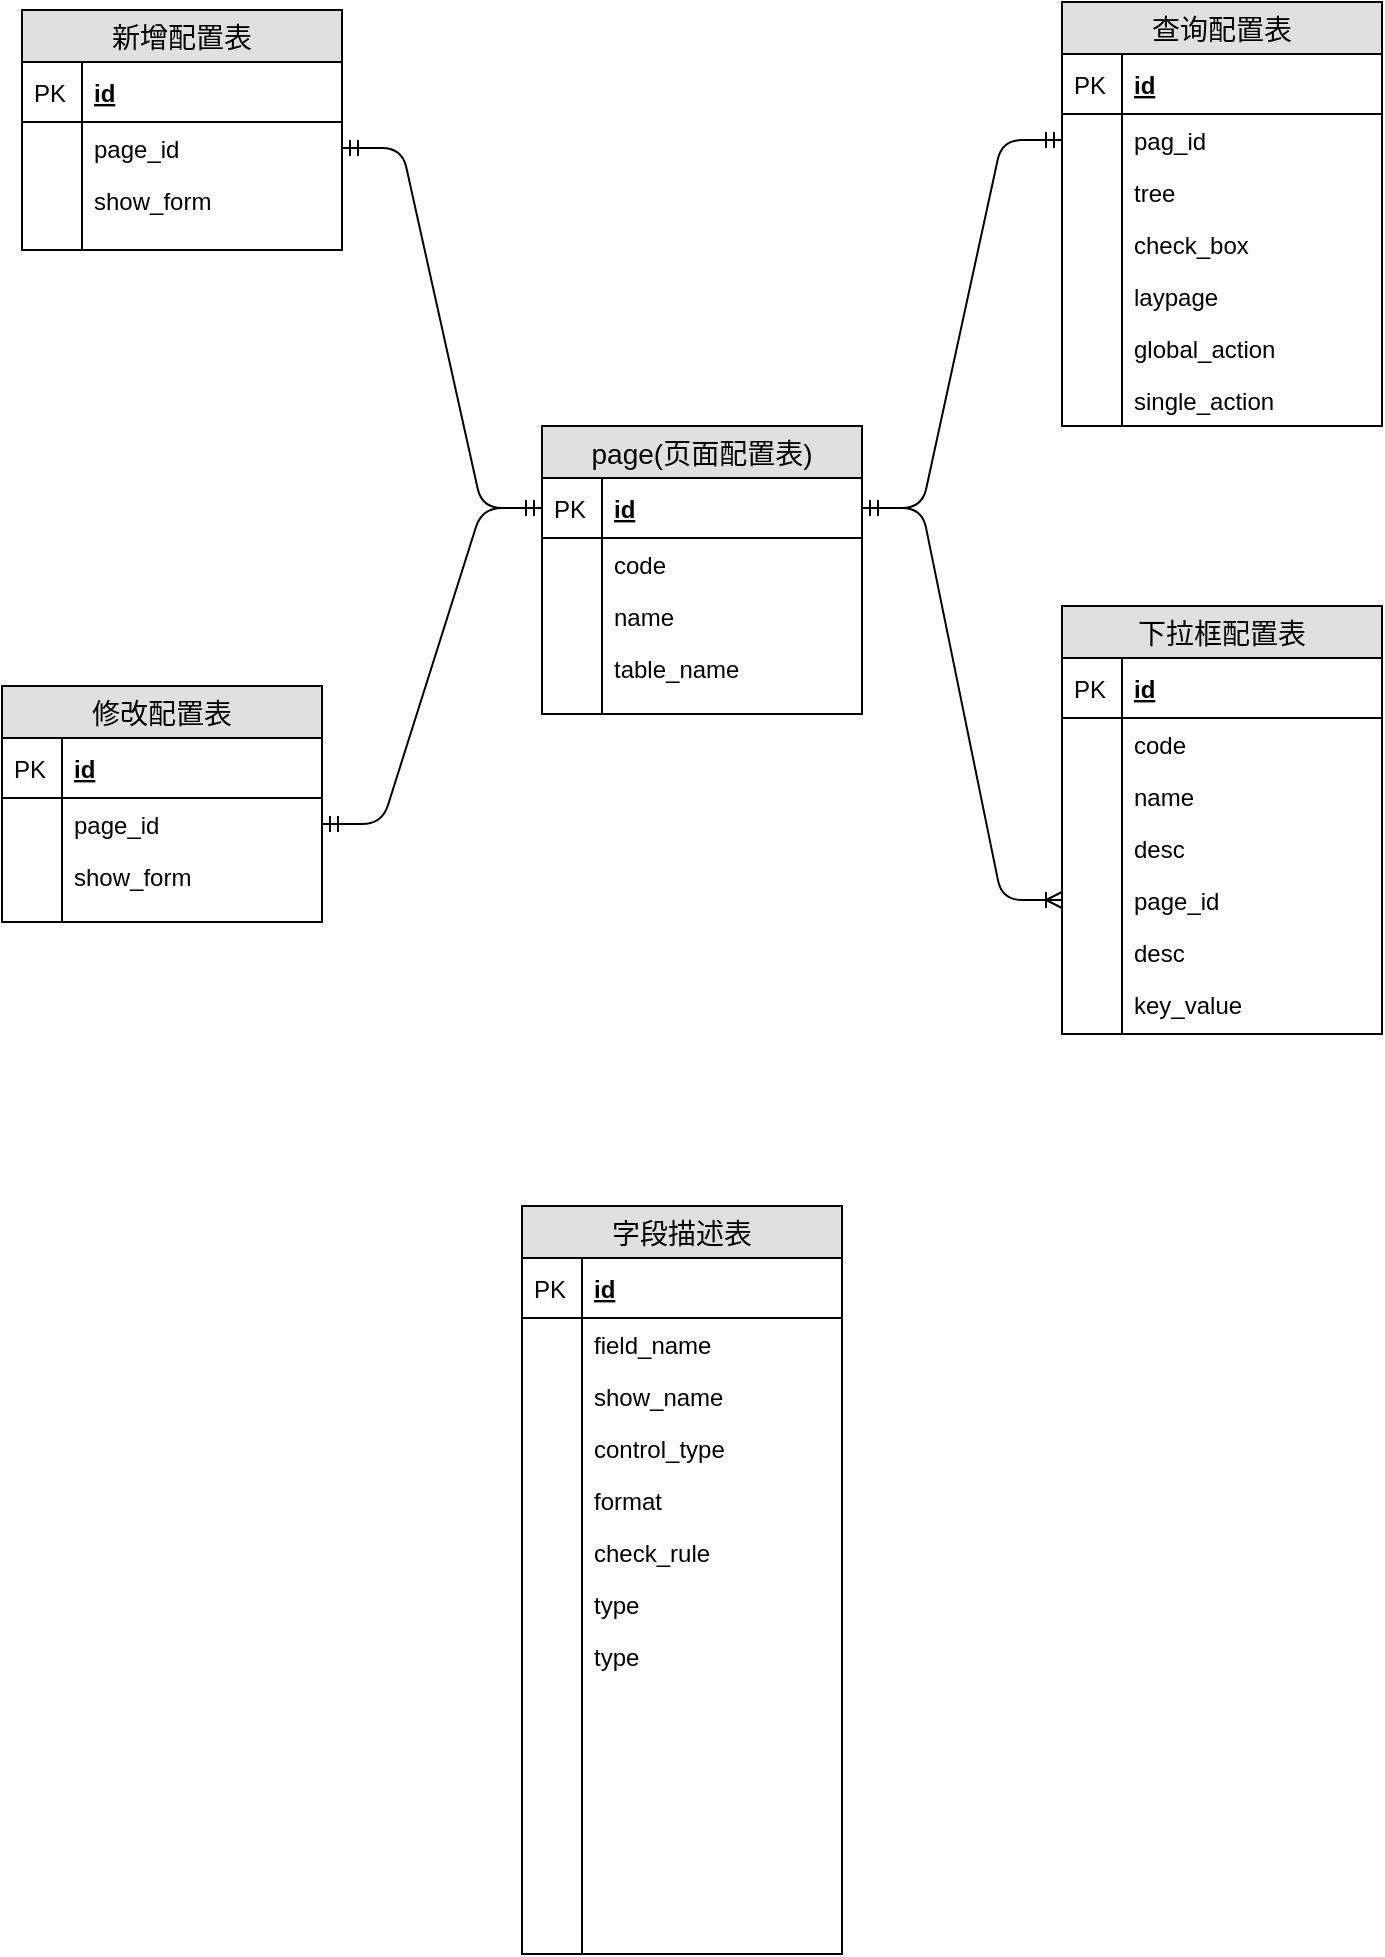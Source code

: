 <mxfile version="12.6.5" type="github"><diagram id="ws6lZEbR3iSWEsv3Xen0" name="第 1 页"><mxGraphModel dx="1848" dy="1641" grid="1" gridSize="10" guides="1" tooltips="1" connect="1" arrows="1" fold="1" page="1" pageScale="1" pageWidth="827" pageHeight="1169" math="0" shadow="0"><root><mxCell id="0"/><mxCell id="1" parent="0"/><mxCell id="O1Zh5Ntyxq8UXQbU3Ag8-3" value="page(页面配置表)" style="swimlane;fontStyle=0;childLayout=stackLayout;horizontal=1;startSize=26;fillColor=#e0e0e0;horizontalStack=0;resizeParent=1;resizeParentMax=0;resizeLast=0;collapsible=1;marginBottom=0;swimlaneFillColor=#ffffff;align=center;fontSize=14;" vertex="1" parent="1"><mxGeometry x="120" y="170" width="160" height="144" as="geometry"/></mxCell><mxCell id="O1Zh5Ntyxq8UXQbU3Ag8-4" value="id" style="shape=partialRectangle;top=0;left=0;right=0;bottom=1;align=left;verticalAlign=middle;fillColor=none;spacingLeft=34;spacingRight=4;overflow=hidden;rotatable=0;points=[[0,0.5],[1,0.5]];portConstraint=eastwest;dropTarget=0;fontStyle=5;fontSize=12;" vertex="1" parent="O1Zh5Ntyxq8UXQbU3Ag8-3"><mxGeometry y="26" width="160" height="30" as="geometry"/></mxCell><mxCell id="O1Zh5Ntyxq8UXQbU3Ag8-5" value="PK" style="shape=partialRectangle;top=0;left=0;bottom=0;fillColor=none;align=left;verticalAlign=middle;spacingLeft=4;spacingRight=4;overflow=hidden;rotatable=0;points=[];portConstraint=eastwest;part=1;fontSize=12;" vertex="1" connectable="0" parent="O1Zh5Ntyxq8UXQbU3Ag8-4"><mxGeometry width="30" height="30" as="geometry"/></mxCell><mxCell id="O1Zh5Ntyxq8UXQbU3Ag8-6" value="code" style="shape=partialRectangle;top=0;left=0;right=0;bottom=0;align=left;verticalAlign=top;fillColor=none;spacingLeft=34;spacingRight=4;overflow=hidden;rotatable=0;points=[[0,0.5],[1,0.5]];portConstraint=eastwest;dropTarget=0;fontSize=12;" vertex="1" parent="O1Zh5Ntyxq8UXQbU3Ag8-3"><mxGeometry y="56" width="160" height="26" as="geometry"/></mxCell><mxCell id="O1Zh5Ntyxq8UXQbU3Ag8-7" value="" style="shape=partialRectangle;top=0;left=0;bottom=0;fillColor=none;align=left;verticalAlign=top;spacingLeft=4;spacingRight=4;overflow=hidden;rotatable=0;points=[];portConstraint=eastwest;part=1;fontSize=12;" vertex="1" connectable="0" parent="O1Zh5Ntyxq8UXQbU3Ag8-6"><mxGeometry width="30" height="26" as="geometry"/></mxCell><mxCell id="O1Zh5Ntyxq8UXQbU3Ag8-8" value="name" style="shape=partialRectangle;top=0;left=0;right=0;bottom=0;align=left;verticalAlign=top;fillColor=none;spacingLeft=34;spacingRight=4;overflow=hidden;rotatable=0;points=[[0,0.5],[1,0.5]];portConstraint=eastwest;dropTarget=0;fontSize=12;" vertex="1" parent="O1Zh5Ntyxq8UXQbU3Ag8-3"><mxGeometry y="82" width="160" height="26" as="geometry"/></mxCell><mxCell id="O1Zh5Ntyxq8UXQbU3Ag8-9" value="" style="shape=partialRectangle;top=0;left=0;bottom=0;fillColor=none;align=left;verticalAlign=top;spacingLeft=4;spacingRight=4;overflow=hidden;rotatable=0;points=[];portConstraint=eastwest;part=1;fontSize=12;" vertex="1" connectable="0" parent="O1Zh5Ntyxq8UXQbU3Ag8-8"><mxGeometry width="30" height="26" as="geometry"/></mxCell><mxCell id="O1Zh5Ntyxq8UXQbU3Ag8-10" value="table_name" style="shape=partialRectangle;top=0;left=0;right=0;bottom=0;align=left;verticalAlign=top;fillColor=none;spacingLeft=34;spacingRight=4;overflow=hidden;rotatable=0;points=[[0,0.5],[1,0.5]];portConstraint=eastwest;dropTarget=0;fontSize=12;" vertex="1" parent="O1Zh5Ntyxq8UXQbU3Ag8-3"><mxGeometry y="108" width="160" height="26" as="geometry"/></mxCell><mxCell id="O1Zh5Ntyxq8UXQbU3Ag8-11" value="" style="shape=partialRectangle;top=0;left=0;bottom=0;fillColor=none;align=left;verticalAlign=top;spacingLeft=4;spacingRight=4;overflow=hidden;rotatable=0;points=[];portConstraint=eastwest;part=1;fontSize=12;" vertex="1" connectable="0" parent="O1Zh5Ntyxq8UXQbU3Ag8-10"><mxGeometry width="30" height="26" as="geometry"/></mxCell><mxCell id="O1Zh5Ntyxq8UXQbU3Ag8-12" value="" style="shape=partialRectangle;top=0;left=0;right=0;bottom=0;align=left;verticalAlign=top;fillColor=none;spacingLeft=34;spacingRight=4;overflow=hidden;rotatable=0;points=[[0,0.5],[1,0.5]];portConstraint=eastwest;dropTarget=0;fontSize=12;" vertex="1" parent="O1Zh5Ntyxq8UXQbU3Ag8-3"><mxGeometry y="134" width="160" height="10" as="geometry"/></mxCell><mxCell id="O1Zh5Ntyxq8UXQbU3Ag8-13" value="" style="shape=partialRectangle;top=0;left=0;bottom=0;fillColor=none;align=left;verticalAlign=top;spacingLeft=4;spacingRight=4;overflow=hidden;rotatable=0;points=[];portConstraint=eastwest;part=1;fontSize=12;" vertex="1" connectable="0" parent="O1Zh5Ntyxq8UXQbU3Ag8-12"><mxGeometry width="30" height="10" as="geometry"/></mxCell><mxCell id="O1Zh5Ntyxq8UXQbU3Ag8-14" value="下拉框配置表" style="swimlane;fontStyle=0;childLayout=stackLayout;horizontal=1;startSize=26;fillColor=#e0e0e0;horizontalStack=0;resizeParent=1;resizeParentMax=0;resizeLast=0;collapsible=1;marginBottom=0;swimlaneFillColor=#ffffff;align=center;fontSize=14;" vertex="1" parent="1"><mxGeometry x="380" y="260" width="160" height="214" as="geometry"/></mxCell><mxCell id="O1Zh5Ntyxq8UXQbU3Ag8-15" value="id" style="shape=partialRectangle;top=0;left=0;right=0;bottom=1;align=left;verticalAlign=middle;fillColor=none;spacingLeft=34;spacingRight=4;overflow=hidden;rotatable=0;points=[[0,0.5],[1,0.5]];portConstraint=eastwest;dropTarget=0;fontStyle=5;fontSize=12;" vertex="1" parent="O1Zh5Ntyxq8UXQbU3Ag8-14"><mxGeometry y="26" width="160" height="30" as="geometry"/></mxCell><mxCell id="O1Zh5Ntyxq8UXQbU3Ag8-16" value="PK" style="shape=partialRectangle;top=0;left=0;bottom=0;fillColor=none;align=left;verticalAlign=middle;spacingLeft=4;spacingRight=4;overflow=hidden;rotatable=0;points=[];portConstraint=eastwest;part=1;fontSize=12;" vertex="1" connectable="0" parent="O1Zh5Ntyxq8UXQbU3Ag8-15"><mxGeometry width="30" height="30" as="geometry"/></mxCell><mxCell id="O1Zh5Ntyxq8UXQbU3Ag8-17" value="code" style="shape=partialRectangle;top=0;left=0;right=0;bottom=0;align=left;verticalAlign=top;fillColor=none;spacingLeft=34;spacingRight=4;overflow=hidden;rotatable=0;points=[[0,0.5],[1,0.5]];portConstraint=eastwest;dropTarget=0;fontSize=12;" vertex="1" parent="O1Zh5Ntyxq8UXQbU3Ag8-14"><mxGeometry y="56" width="160" height="26" as="geometry"/></mxCell><mxCell id="O1Zh5Ntyxq8UXQbU3Ag8-18" value="" style="shape=partialRectangle;top=0;left=0;bottom=0;fillColor=none;align=left;verticalAlign=top;spacingLeft=4;spacingRight=4;overflow=hidden;rotatable=0;points=[];portConstraint=eastwest;part=1;fontSize=12;" vertex="1" connectable="0" parent="O1Zh5Ntyxq8UXQbU3Ag8-17"><mxGeometry width="30" height="26" as="geometry"/></mxCell><mxCell id="O1Zh5Ntyxq8UXQbU3Ag8-19" value="name&#10;" style="shape=partialRectangle;top=0;left=0;right=0;bottom=0;align=left;verticalAlign=top;fillColor=none;spacingLeft=34;spacingRight=4;overflow=hidden;rotatable=0;points=[[0,0.5],[1,0.5]];portConstraint=eastwest;dropTarget=0;fontSize=12;" vertex="1" parent="O1Zh5Ntyxq8UXQbU3Ag8-14"><mxGeometry y="82" width="160" height="26" as="geometry"/></mxCell><mxCell id="O1Zh5Ntyxq8UXQbU3Ag8-20" value="" style="shape=partialRectangle;top=0;left=0;bottom=0;fillColor=none;align=left;verticalAlign=top;spacingLeft=4;spacingRight=4;overflow=hidden;rotatable=0;points=[];portConstraint=eastwest;part=1;fontSize=12;" vertex="1" connectable="0" parent="O1Zh5Ntyxq8UXQbU3Ag8-19"><mxGeometry width="30" height="26" as="geometry"/></mxCell><mxCell id="O1Zh5Ntyxq8UXQbU3Ag8-21" value="desc" style="shape=partialRectangle;top=0;left=0;right=0;bottom=0;align=left;verticalAlign=top;fillColor=none;spacingLeft=34;spacingRight=4;overflow=hidden;rotatable=0;points=[[0,0.5],[1,0.5]];portConstraint=eastwest;dropTarget=0;fontSize=12;" vertex="1" parent="O1Zh5Ntyxq8UXQbU3Ag8-14"><mxGeometry y="108" width="160" height="26" as="geometry"/></mxCell><mxCell id="O1Zh5Ntyxq8UXQbU3Ag8-22" value="" style="shape=partialRectangle;top=0;left=0;bottom=0;fillColor=none;align=left;verticalAlign=top;spacingLeft=4;spacingRight=4;overflow=hidden;rotatable=0;points=[];portConstraint=eastwest;part=1;fontSize=12;" vertex="1" connectable="0" parent="O1Zh5Ntyxq8UXQbU3Ag8-21"><mxGeometry width="30" height="26" as="geometry"/></mxCell><mxCell id="O1Zh5Ntyxq8UXQbU3Ag8-64" value="page_id" style="shape=partialRectangle;top=0;left=0;right=0;bottom=0;align=left;verticalAlign=top;fillColor=none;spacingLeft=34;spacingRight=4;overflow=hidden;rotatable=0;points=[[0,0.5],[1,0.5]];portConstraint=eastwest;dropTarget=0;fontSize=12;" vertex="1" parent="O1Zh5Ntyxq8UXQbU3Ag8-14"><mxGeometry y="134" width="160" height="26" as="geometry"/></mxCell><mxCell id="O1Zh5Ntyxq8UXQbU3Ag8-65" value="" style="shape=partialRectangle;top=0;left=0;bottom=0;fillColor=none;align=left;verticalAlign=top;spacingLeft=4;spacingRight=4;overflow=hidden;rotatable=0;points=[];portConstraint=eastwest;part=1;fontSize=12;" vertex="1" connectable="0" parent="O1Zh5Ntyxq8UXQbU3Ag8-64"><mxGeometry width="30" height="26" as="geometry"/></mxCell><mxCell id="O1Zh5Ntyxq8UXQbU3Ag8-66" value="desc" style="shape=partialRectangle;top=0;left=0;right=0;bottom=0;align=left;verticalAlign=top;fillColor=none;spacingLeft=34;spacingRight=4;overflow=hidden;rotatable=0;points=[[0,0.5],[1,0.5]];portConstraint=eastwest;dropTarget=0;fontSize=12;" vertex="1" parent="O1Zh5Ntyxq8UXQbU3Ag8-14"><mxGeometry y="160" width="160" height="26" as="geometry"/></mxCell><mxCell id="O1Zh5Ntyxq8UXQbU3Ag8-67" value="" style="shape=partialRectangle;top=0;left=0;bottom=0;fillColor=none;align=left;verticalAlign=top;spacingLeft=4;spacingRight=4;overflow=hidden;rotatable=0;points=[];portConstraint=eastwest;part=1;fontSize=12;" vertex="1" connectable="0" parent="O1Zh5Ntyxq8UXQbU3Ag8-66"><mxGeometry width="30" height="26" as="geometry"/></mxCell><mxCell id="O1Zh5Ntyxq8UXQbU3Ag8-69" value="key_value" style="shape=partialRectangle;top=0;left=0;right=0;bottom=0;align=left;verticalAlign=top;fillColor=none;spacingLeft=34;spacingRight=4;overflow=hidden;rotatable=0;points=[[0,0.5],[1,0.5]];portConstraint=eastwest;dropTarget=0;fontSize=12;" vertex="1" parent="O1Zh5Ntyxq8UXQbU3Ag8-14"><mxGeometry y="186" width="160" height="26" as="geometry"/></mxCell><mxCell id="O1Zh5Ntyxq8UXQbU3Ag8-70" value="" style="shape=partialRectangle;top=0;left=0;bottom=0;fillColor=none;align=left;verticalAlign=top;spacingLeft=4;spacingRight=4;overflow=hidden;rotatable=0;points=[];portConstraint=eastwest;part=1;fontSize=12;" vertex="1" connectable="0" parent="O1Zh5Ntyxq8UXQbU3Ag8-69"><mxGeometry width="30" height="26" as="geometry"/></mxCell><mxCell id="O1Zh5Ntyxq8UXQbU3Ag8-23" value="" style="shape=partialRectangle;top=0;left=0;right=0;bottom=0;align=left;verticalAlign=top;fillColor=none;spacingLeft=34;spacingRight=4;overflow=hidden;rotatable=0;points=[[0,0.5],[1,0.5]];portConstraint=eastwest;dropTarget=0;fontSize=12;" vertex="1" parent="O1Zh5Ntyxq8UXQbU3Ag8-14"><mxGeometry y="212" width="160" height="2" as="geometry"/></mxCell><mxCell id="O1Zh5Ntyxq8UXQbU3Ag8-24" value="" style="shape=partialRectangle;top=0;left=0;bottom=0;fillColor=none;align=left;verticalAlign=top;spacingLeft=4;spacingRight=4;overflow=hidden;rotatable=0;points=[];portConstraint=eastwest;part=1;fontSize=12;" vertex="1" connectable="0" parent="O1Zh5Ntyxq8UXQbU3Ag8-23"><mxGeometry width="30" height="2" as="geometry"/></mxCell><mxCell id="O1Zh5Ntyxq8UXQbU3Ag8-25" value="查询配置表" style="swimlane;fontStyle=0;childLayout=stackLayout;horizontal=1;startSize=26;fillColor=#e0e0e0;horizontalStack=0;resizeParent=1;resizeParentMax=0;resizeLast=0;collapsible=1;marginBottom=0;swimlaneFillColor=#ffffff;align=center;fontSize=14;" vertex="1" parent="1"><mxGeometry x="380" y="-42" width="160" height="212" as="geometry"/></mxCell><mxCell id="O1Zh5Ntyxq8UXQbU3Ag8-26" value="id" style="shape=partialRectangle;top=0;left=0;right=0;bottom=1;align=left;verticalAlign=middle;fillColor=none;spacingLeft=34;spacingRight=4;overflow=hidden;rotatable=0;points=[[0,0.5],[1,0.5]];portConstraint=eastwest;dropTarget=0;fontStyle=5;fontSize=12;" vertex="1" parent="O1Zh5Ntyxq8UXQbU3Ag8-25"><mxGeometry y="26" width="160" height="30" as="geometry"/></mxCell><mxCell id="O1Zh5Ntyxq8UXQbU3Ag8-27" value="PK" style="shape=partialRectangle;top=0;left=0;bottom=0;fillColor=none;align=left;verticalAlign=middle;spacingLeft=4;spacingRight=4;overflow=hidden;rotatable=0;points=[];portConstraint=eastwest;part=1;fontSize=12;" vertex="1" connectable="0" parent="O1Zh5Ntyxq8UXQbU3Ag8-26"><mxGeometry width="30" height="30" as="geometry"/></mxCell><mxCell id="O1Zh5Ntyxq8UXQbU3Ag8-28" value="pag_id" style="shape=partialRectangle;top=0;left=0;right=0;bottom=0;align=left;verticalAlign=top;fillColor=none;spacingLeft=34;spacingRight=4;overflow=hidden;rotatable=0;points=[[0,0.5],[1,0.5]];portConstraint=eastwest;dropTarget=0;fontSize=12;" vertex="1" parent="O1Zh5Ntyxq8UXQbU3Ag8-25"><mxGeometry y="56" width="160" height="26" as="geometry"/></mxCell><mxCell id="O1Zh5Ntyxq8UXQbU3Ag8-29" value="" style="shape=partialRectangle;top=0;left=0;bottom=0;fillColor=none;align=left;verticalAlign=top;spacingLeft=4;spacingRight=4;overflow=hidden;rotatable=0;points=[];portConstraint=eastwest;part=1;fontSize=12;" vertex="1" connectable="0" parent="O1Zh5Ntyxq8UXQbU3Ag8-28"><mxGeometry width="30" height="26" as="geometry"/></mxCell><mxCell id="O1Zh5Ntyxq8UXQbU3Ag8-72" value="tree" style="shape=partialRectangle;top=0;left=0;right=0;bottom=0;align=left;verticalAlign=top;fillColor=none;spacingLeft=34;spacingRight=4;overflow=hidden;rotatable=0;points=[[0,0.5],[1,0.5]];portConstraint=eastwest;dropTarget=0;fontSize=12;" vertex="1" parent="O1Zh5Ntyxq8UXQbU3Ag8-25"><mxGeometry y="82" width="160" height="26" as="geometry"/></mxCell><mxCell id="O1Zh5Ntyxq8UXQbU3Ag8-73" value="" style="shape=partialRectangle;top=0;left=0;bottom=0;fillColor=none;align=left;verticalAlign=top;spacingLeft=4;spacingRight=4;overflow=hidden;rotatable=0;points=[];portConstraint=eastwest;part=1;fontSize=12;" vertex="1" connectable="0" parent="O1Zh5Ntyxq8UXQbU3Ag8-72"><mxGeometry width="30" height="26" as="geometry"/></mxCell><mxCell id="O1Zh5Ntyxq8UXQbU3Ag8-74" value="check_box" style="shape=partialRectangle;top=0;left=0;right=0;bottom=0;align=left;verticalAlign=top;fillColor=none;spacingLeft=34;spacingRight=4;overflow=hidden;rotatable=0;points=[[0,0.5],[1,0.5]];portConstraint=eastwest;dropTarget=0;fontSize=12;" vertex="1" parent="O1Zh5Ntyxq8UXQbU3Ag8-25"><mxGeometry y="108" width="160" height="26" as="geometry"/></mxCell><mxCell id="O1Zh5Ntyxq8UXQbU3Ag8-75" value="" style="shape=partialRectangle;top=0;left=0;bottom=0;fillColor=none;align=left;verticalAlign=top;spacingLeft=4;spacingRight=4;overflow=hidden;rotatable=0;points=[];portConstraint=eastwest;part=1;fontSize=12;" vertex="1" connectable="0" parent="O1Zh5Ntyxq8UXQbU3Ag8-74"><mxGeometry width="30" height="26" as="geometry"/></mxCell><mxCell id="O1Zh5Ntyxq8UXQbU3Ag8-76" value="laypage" style="shape=partialRectangle;top=0;left=0;right=0;bottom=0;align=left;verticalAlign=top;fillColor=none;spacingLeft=34;spacingRight=4;overflow=hidden;rotatable=0;points=[[0,0.5],[1,0.5]];portConstraint=eastwest;dropTarget=0;fontSize=12;" vertex="1" parent="O1Zh5Ntyxq8UXQbU3Ag8-25"><mxGeometry y="134" width="160" height="26" as="geometry"/></mxCell><mxCell id="O1Zh5Ntyxq8UXQbU3Ag8-77" value="" style="shape=partialRectangle;top=0;left=0;bottom=0;fillColor=none;align=left;verticalAlign=top;spacingLeft=4;spacingRight=4;overflow=hidden;rotatable=0;points=[];portConstraint=eastwest;part=1;fontSize=12;" vertex="1" connectable="0" parent="O1Zh5Ntyxq8UXQbU3Ag8-76"><mxGeometry width="30" height="26" as="geometry"/></mxCell><mxCell id="O1Zh5Ntyxq8UXQbU3Ag8-78" value="global_action" style="shape=partialRectangle;top=0;left=0;right=0;bottom=0;align=left;verticalAlign=top;fillColor=none;spacingLeft=34;spacingRight=4;overflow=hidden;rotatable=0;points=[[0,0.5],[1,0.5]];portConstraint=eastwest;dropTarget=0;fontSize=12;" vertex="1" parent="O1Zh5Ntyxq8UXQbU3Ag8-25"><mxGeometry y="160" width="160" height="26" as="geometry"/></mxCell><mxCell id="O1Zh5Ntyxq8UXQbU3Ag8-79" value="" style="shape=partialRectangle;top=0;left=0;bottom=0;fillColor=none;align=left;verticalAlign=top;spacingLeft=4;spacingRight=4;overflow=hidden;rotatable=0;points=[];portConstraint=eastwest;part=1;fontSize=12;" vertex="1" connectable="0" parent="O1Zh5Ntyxq8UXQbU3Ag8-78"><mxGeometry width="30" height="26" as="geometry"/></mxCell><mxCell id="O1Zh5Ntyxq8UXQbU3Ag8-80" value="single_action" style="shape=partialRectangle;top=0;left=0;right=0;bottom=0;align=left;verticalAlign=top;fillColor=none;spacingLeft=34;spacingRight=4;overflow=hidden;rotatable=0;points=[[0,0.5],[1,0.5]];portConstraint=eastwest;dropTarget=0;fontSize=12;" vertex="1" parent="O1Zh5Ntyxq8UXQbU3Ag8-25"><mxGeometry y="186" width="160" height="26" as="geometry"/></mxCell><mxCell id="O1Zh5Ntyxq8UXQbU3Ag8-81" value="" style="shape=partialRectangle;top=0;left=0;bottom=0;fillColor=none;align=left;verticalAlign=top;spacingLeft=4;spacingRight=4;overflow=hidden;rotatable=0;points=[];portConstraint=eastwest;part=1;fontSize=12;" vertex="1" connectable="0" parent="O1Zh5Ntyxq8UXQbU3Ag8-80"><mxGeometry width="30" height="26" as="geometry"/></mxCell><mxCell id="O1Zh5Ntyxq8UXQbU3Ag8-36" value="新增配置表" style="swimlane;fontStyle=0;childLayout=stackLayout;horizontal=1;startSize=26;fillColor=#e0e0e0;horizontalStack=0;resizeParent=1;resizeParentMax=0;resizeLast=0;collapsible=1;marginBottom=0;swimlaneFillColor=#ffffff;align=center;fontSize=14;" vertex="1" parent="1"><mxGeometry x="-140" y="-38" width="160" height="120" as="geometry"/></mxCell><mxCell id="O1Zh5Ntyxq8UXQbU3Ag8-37" value="id" style="shape=partialRectangle;top=0;left=0;right=0;bottom=1;align=left;verticalAlign=middle;fillColor=none;spacingLeft=34;spacingRight=4;overflow=hidden;rotatable=0;points=[[0,0.5],[1,0.5]];portConstraint=eastwest;dropTarget=0;fontStyle=5;fontSize=12;" vertex="1" parent="O1Zh5Ntyxq8UXQbU3Ag8-36"><mxGeometry y="26" width="160" height="30" as="geometry"/></mxCell><mxCell id="O1Zh5Ntyxq8UXQbU3Ag8-38" value="PK" style="shape=partialRectangle;top=0;left=0;bottom=0;fillColor=none;align=left;verticalAlign=middle;spacingLeft=4;spacingRight=4;overflow=hidden;rotatable=0;points=[];portConstraint=eastwest;part=1;fontSize=12;" vertex="1" connectable="0" parent="O1Zh5Ntyxq8UXQbU3Ag8-37"><mxGeometry width="30" height="30" as="geometry"/></mxCell><mxCell id="O1Zh5Ntyxq8UXQbU3Ag8-39" value="page_id" style="shape=partialRectangle;top=0;left=0;right=0;bottom=0;align=left;verticalAlign=top;fillColor=none;spacingLeft=34;spacingRight=4;overflow=hidden;rotatable=0;points=[[0,0.5],[1,0.5]];portConstraint=eastwest;dropTarget=0;fontSize=12;" vertex="1" parent="O1Zh5Ntyxq8UXQbU3Ag8-36"><mxGeometry y="56" width="160" height="26" as="geometry"/></mxCell><mxCell id="O1Zh5Ntyxq8UXQbU3Ag8-40" value="" style="shape=partialRectangle;top=0;left=0;bottom=0;fillColor=none;align=left;verticalAlign=top;spacingLeft=4;spacingRight=4;overflow=hidden;rotatable=0;points=[];portConstraint=eastwest;part=1;fontSize=12;" vertex="1" connectable="0" parent="O1Zh5Ntyxq8UXQbU3Ag8-39"><mxGeometry width="30" height="26" as="geometry"/></mxCell><mxCell id="O1Zh5Ntyxq8UXQbU3Ag8-41" value="show_form" style="shape=partialRectangle;top=0;left=0;right=0;bottom=0;align=left;verticalAlign=top;fillColor=none;spacingLeft=34;spacingRight=4;overflow=hidden;rotatable=0;points=[[0,0.5],[1,0.5]];portConstraint=eastwest;dropTarget=0;fontSize=12;" vertex="1" parent="O1Zh5Ntyxq8UXQbU3Ag8-36"><mxGeometry y="82" width="160" height="28" as="geometry"/></mxCell><mxCell id="O1Zh5Ntyxq8UXQbU3Ag8-42" value="" style="shape=partialRectangle;top=0;left=0;bottom=0;fillColor=none;align=left;verticalAlign=top;spacingLeft=4;spacingRight=4;overflow=hidden;rotatable=0;points=[];portConstraint=eastwest;part=1;fontSize=12;" vertex="1" connectable="0" parent="O1Zh5Ntyxq8UXQbU3Ag8-41"><mxGeometry width="30" height="28" as="geometry"/></mxCell><mxCell id="O1Zh5Ntyxq8UXQbU3Ag8-45" value="" style="shape=partialRectangle;top=0;left=0;right=0;bottom=0;align=left;verticalAlign=top;fillColor=none;spacingLeft=34;spacingRight=4;overflow=hidden;rotatable=0;points=[[0,0.5],[1,0.5]];portConstraint=eastwest;dropTarget=0;fontSize=12;" vertex="1" parent="O1Zh5Ntyxq8UXQbU3Ag8-36"><mxGeometry y="110" width="160" height="10" as="geometry"/></mxCell><mxCell id="O1Zh5Ntyxq8UXQbU3Ag8-46" value="" style="shape=partialRectangle;top=0;left=0;bottom=0;fillColor=none;align=left;verticalAlign=top;spacingLeft=4;spacingRight=4;overflow=hidden;rotatable=0;points=[];portConstraint=eastwest;part=1;fontSize=12;" vertex="1" connectable="0" parent="O1Zh5Ntyxq8UXQbU3Ag8-45"><mxGeometry width="30" height="10" as="geometry"/></mxCell><mxCell id="O1Zh5Ntyxq8UXQbU3Ag8-47" value="修改配置表" style="swimlane;fontStyle=0;childLayout=stackLayout;horizontal=1;startSize=26;fillColor=#e0e0e0;horizontalStack=0;resizeParent=1;resizeParentMax=0;resizeLast=0;collapsible=1;marginBottom=0;swimlaneFillColor=#ffffff;align=center;fontSize=14;" vertex="1" parent="1"><mxGeometry x="-150" y="300" width="160" height="118" as="geometry"/></mxCell><mxCell id="O1Zh5Ntyxq8UXQbU3Ag8-48" value="id" style="shape=partialRectangle;top=0;left=0;right=0;bottom=1;align=left;verticalAlign=middle;fillColor=none;spacingLeft=34;spacingRight=4;overflow=hidden;rotatable=0;points=[[0,0.5],[1,0.5]];portConstraint=eastwest;dropTarget=0;fontStyle=5;fontSize=12;" vertex="1" parent="O1Zh5Ntyxq8UXQbU3Ag8-47"><mxGeometry y="26" width="160" height="30" as="geometry"/></mxCell><mxCell id="O1Zh5Ntyxq8UXQbU3Ag8-49" value="PK" style="shape=partialRectangle;top=0;left=0;bottom=0;fillColor=none;align=left;verticalAlign=middle;spacingLeft=4;spacingRight=4;overflow=hidden;rotatable=0;points=[];portConstraint=eastwest;part=1;fontSize=12;" vertex="1" connectable="0" parent="O1Zh5Ntyxq8UXQbU3Ag8-48"><mxGeometry width="30" height="30" as="geometry"/></mxCell><mxCell id="O1Zh5Ntyxq8UXQbU3Ag8-50" value="page_id" style="shape=partialRectangle;top=0;left=0;right=0;bottom=0;align=left;verticalAlign=top;fillColor=none;spacingLeft=34;spacingRight=4;overflow=hidden;rotatable=0;points=[[0,0.5],[1,0.5]];portConstraint=eastwest;dropTarget=0;fontSize=12;" vertex="1" parent="O1Zh5Ntyxq8UXQbU3Ag8-47"><mxGeometry y="56" width="160" height="26" as="geometry"/></mxCell><mxCell id="O1Zh5Ntyxq8UXQbU3Ag8-51" value="" style="shape=partialRectangle;top=0;left=0;bottom=0;fillColor=none;align=left;verticalAlign=top;spacingLeft=4;spacingRight=4;overflow=hidden;rotatable=0;points=[];portConstraint=eastwest;part=1;fontSize=12;" vertex="1" connectable="0" parent="O1Zh5Ntyxq8UXQbU3Ag8-50"><mxGeometry width="30" height="26" as="geometry"/></mxCell><mxCell id="O1Zh5Ntyxq8UXQbU3Ag8-52" value="show_form" style="shape=partialRectangle;top=0;left=0;right=0;bottom=0;align=left;verticalAlign=top;fillColor=none;spacingLeft=34;spacingRight=4;overflow=hidden;rotatable=0;points=[[0,0.5],[1,0.5]];portConstraint=eastwest;dropTarget=0;fontSize=12;" vertex="1" parent="O1Zh5Ntyxq8UXQbU3Ag8-47"><mxGeometry y="82" width="160" height="26" as="geometry"/></mxCell><mxCell id="O1Zh5Ntyxq8UXQbU3Ag8-53" value="" style="shape=partialRectangle;top=0;left=0;bottom=0;fillColor=none;align=left;verticalAlign=top;spacingLeft=4;spacingRight=4;overflow=hidden;rotatable=0;points=[];portConstraint=eastwest;part=1;fontSize=12;" vertex="1" connectable="0" parent="O1Zh5Ntyxq8UXQbU3Ag8-52"><mxGeometry width="30" height="26" as="geometry"/></mxCell><mxCell id="O1Zh5Ntyxq8UXQbU3Ag8-56" value="" style="shape=partialRectangle;top=0;left=0;right=0;bottom=0;align=left;verticalAlign=top;fillColor=none;spacingLeft=34;spacingRight=4;overflow=hidden;rotatable=0;points=[[0,0.5],[1,0.5]];portConstraint=eastwest;dropTarget=0;fontSize=12;" vertex="1" parent="O1Zh5Ntyxq8UXQbU3Ag8-47"><mxGeometry y="108" width="160" height="10" as="geometry"/></mxCell><mxCell id="O1Zh5Ntyxq8UXQbU3Ag8-57" value="" style="shape=partialRectangle;top=0;left=0;bottom=0;fillColor=none;align=left;verticalAlign=top;spacingLeft=4;spacingRight=4;overflow=hidden;rotatable=0;points=[];portConstraint=eastwest;part=1;fontSize=12;" vertex="1" connectable="0" parent="O1Zh5Ntyxq8UXQbU3Ag8-56"><mxGeometry width="30" height="10" as="geometry"/></mxCell><mxCell id="O1Zh5Ntyxq8UXQbU3Ag8-68" value="" style="edgeStyle=entityRelationEdgeStyle;fontSize=12;html=1;endArrow=ERoneToMany;entryX=0;entryY=0.5;entryDx=0;entryDy=0;" edge="1" parent="1" source="O1Zh5Ntyxq8UXQbU3Ag8-4" target="O1Zh5Ntyxq8UXQbU3Ag8-64"><mxGeometry width="100" height="100" relative="1" as="geometry"><mxPoint x="280" y="311" as="sourcePoint"/><mxPoint x="421.421" y="211" as="targetPoint"/></mxGeometry></mxCell><mxCell id="O1Zh5Ntyxq8UXQbU3Ag8-71" value="" style="edgeStyle=entityRelationEdgeStyle;fontSize=12;html=1;endArrow=ERmandOne;startArrow=ERmandOne;entryX=0;entryY=0.5;entryDx=0;entryDy=0;exitX=1;exitY=0.5;exitDx=0;exitDy=0;" edge="1" parent="1" source="O1Zh5Ntyxq8UXQbU3Ag8-4" target="O1Zh5Ntyxq8UXQbU3Ag8-28"><mxGeometry width="100" height="100" relative="1" as="geometry"><mxPoint x="270" y="220" as="sourcePoint"/><mxPoint x="370" y="120" as="targetPoint"/></mxGeometry></mxCell><mxCell id="O1Zh5Ntyxq8UXQbU3Ag8-89" value="" style="edgeStyle=entityRelationEdgeStyle;fontSize=12;html=1;endArrow=ERmandOne;startArrow=ERmandOne;exitX=1;exitY=0.5;exitDx=0;exitDy=0;entryX=0;entryY=0.5;entryDx=0;entryDy=0;" edge="1" parent="1" source="O1Zh5Ntyxq8UXQbU3Ag8-39" target="O1Zh5Ntyxq8UXQbU3Ag8-4"><mxGeometry width="100" height="100" relative="1" as="geometry"><mxPoint x="40" y="70" as="sourcePoint"/><mxPoint x="140" y="-30" as="targetPoint"/></mxGeometry></mxCell><mxCell id="O1Zh5Ntyxq8UXQbU3Ag8-90" value="" style="edgeStyle=entityRelationEdgeStyle;fontSize=12;html=1;endArrow=ERmandOne;startArrow=ERmandOne;exitX=1;exitY=0.5;exitDx=0;exitDy=0;entryX=0;entryY=0.5;entryDx=0;entryDy=0;" edge="1" parent="1" source="O1Zh5Ntyxq8UXQbU3Ag8-50" target="O1Zh5Ntyxq8UXQbU3Ag8-4"><mxGeometry width="100" height="100" relative="1" as="geometry"><mxPoint x="-10" y="120" as="sourcePoint"/><mxPoint x="90" y="300" as="targetPoint"/></mxGeometry></mxCell><mxCell id="O1Zh5Ntyxq8UXQbU3Ag8-91" value="字段描述表" style="swimlane;fontStyle=0;childLayout=stackLayout;horizontal=1;startSize=26;fillColor=#e0e0e0;horizontalStack=0;resizeParent=1;resizeParentMax=0;resizeLast=0;collapsible=1;marginBottom=0;swimlaneFillColor=#ffffff;align=center;fontSize=14;" vertex="1" parent="1"><mxGeometry x="110" y="560" width="160" height="374" as="geometry"/></mxCell><mxCell id="O1Zh5Ntyxq8UXQbU3Ag8-92" value="id" style="shape=partialRectangle;top=0;left=0;right=0;bottom=1;align=left;verticalAlign=middle;fillColor=none;spacingLeft=34;spacingRight=4;overflow=hidden;rotatable=0;points=[[0,0.5],[1,0.5]];portConstraint=eastwest;dropTarget=0;fontStyle=5;fontSize=12;" vertex="1" parent="O1Zh5Ntyxq8UXQbU3Ag8-91"><mxGeometry y="26" width="160" height="30" as="geometry"/></mxCell><mxCell id="O1Zh5Ntyxq8UXQbU3Ag8-93" value="PK" style="shape=partialRectangle;top=0;left=0;bottom=0;fillColor=none;align=left;verticalAlign=middle;spacingLeft=4;spacingRight=4;overflow=hidden;rotatable=0;points=[];portConstraint=eastwest;part=1;fontSize=12;" vertex="1" connectable="0" parent="O1Zh5Ntyxq8UXQbU3Ag8-92"><mxGeometry width="30" height="30" as="geometry"/></mxCell><mxCell id="O1Zh5Ntyxq8UXQbU3Ag8-94" value="field_name" style="shape=partialRectangle;top=0;left=0;right=0;bottom=0;align=left;verticalAlign=top;fillColor=none;spacingLeft=34;spacingRight=4;overflow=hidden;rotatable=0;points=[[0,0.5],[1,0.5]];portConstraint=eastwest;dropTarget=0;fontSize=12;" vertex="1" parent="O1Zh5Ntyxq8UXQbU3Ag8-91"><mxGeometry y="56" width="160" height="26" as="geometry"/></mxCell><mxCell id="O1Zh5Ntyxq8UXQbU3Ag8-95" value="" style="shape=partialRectangle;top=0;left=0;bottom=0;fillColor=none;align=left;verticalAlign=top;spacingLeft=4;spacingRight=4;overflow=hidden;rotatable=0;points=[];portConstraint=eastwest;part=1;fontSize=12;" vertex="1" connectable="0" parent="O1Zh5Ntyxq8UXQbU3Ag8-94"><mxGeometry width="30" height="26" as="geometry"/></mxCell><mxCell id="O1Zh5Ntyxq8UXQbU3Ag8-96" value="show_name" style="shape=partialRectangle;top=0;left=0;right=0;bottom=0;align=left;verticalAlign=top;fillColor=none;spacingLeft=34;spacingRight=4;overflow=hidden;rotatable=0;points=[[0,0.5],[1,0.5]];portConstraint=eastwest;dropTarget=0;fontSize=12;" vertex="1" parent="O1Zh5Ntyxq8UXQbU3Ag8-91"><mxGeometry y="82" width="160" height="26" as="geometry"/></mxCell><mxCell id="O1Zh5Ntyxq8UXQbU3Ag8-97" value="" style="shape=partialRectangle;top=0;left=0;bottom=0;fillColor=none;align=left;verticalAlign=top;spacingLeft=4;spacingRight=4;overflow=hidden;rotatable=0;points=[];portConstraint=eastwest;part=1;fontSize=12;" vertex="1" connectable="0" parent="O1Zh5Ntyxq8UXQbU3Ag8-96"><mxGeometry width="30" height="26" as="geometry"/></mxCell><mxCell id="O1Zh5Ntyxq8UXQbU3Ag8-98" value="control_type" style="shape=partialRectangle;top=0;left=0;right=0;bottom=0;align=left;verticalAlign=top;fillColor=none;spacingLeft=34;spacingRight=4;overflow=hidden;rotatable=0;points=[[0,0.5],[1,0.5]];portConstraint=eastwest;dropTarget=0;fontSize=12;" vertex="1" parent="O1Zh5Ntyxq8UXQbU3Ag8-91"><mxGeometry y="108" width="160" height="26" as="geometry"/></mxCell><mxCell id="O1Zh5Ntyxq8UXQbU3Ag8-99" value="" style="shape=partialRectangle;top=0;left=0;bottom=0;fillColor=none;align=left;verticalAlign=top;spacingLeft=4;spacingRight=4;overflow=hidden;rotatable=0;points=[];portConstraint=eastwest;part=1;fontSize=12;" vertex="1" connectable="0" parent="O1Zh5Ntyxq8UXQbU3Ag8-98"><mxGeometry width="30" height="26" as="geometry"/></mxCell><mxCell id="O1Zh5Ntyxq8UXQbU3Ag8-102" value="format" style="shape=partialRectangle;top=0;left=0;right=0;bottom=0;align=left;verticalAlign=top;fillColor=none;spacingLeft=34;spacingRight=4;overflow=hidden;rotatable=0;points=[[0,0.5],[1,0.5]];portConstraint=eastwest;dropTarget=0;fontSize=12;" vertex="1" parent="O1Zh5Ntyxq8UXQbU3Ag8-91"><mxGeometry y="134" width="160" height="26" as="geometry"/></mxCell><mxCell id="O1Zh5Ntyxq8UXQbU3Ag8-103" value="" style="shape=partialRectangle;top=0;left=0;bottom=0;fillColor=none;align=left;verticalAlign=top;spacingLeft=4;spacingRight=4;overflow=hidden;rotatable=0;points=[];portConstraint=eastwest;part=1;fontSize=12;" vertex="1" connectable="0" parent="O1Zh5Ntyxq8UXQbU3Ag8-102"><mxGeometry width="30" height="26" as="geometry"/></mxCell><mxCell id="O1Zh5Ntyxq8UXQbU3Ag8-104" value="check_rule" style="shape=partialRectangle;top=0;left=0;right=0;bottom=0;align=left;verticalAlign=top;fillColor=none;spacingLeft=34;spacingRight=4;overflow=hidden;rotatable=0;points=[[0,0.5],[1,0.5]];portConstraint=eastwest;dropTarget=0;fontSize=12;" vertex="1" parent="O1Zh5Ntyxq8UXQbU3Ag8-91"><mxGeometry y="160" width="160" height="26" as="geometry"/></mxCell><mxCell id="O1Zh5Ntyxq8UXQbU3Ag8-105" value="" style="shape=partialRectangle;top=0;left=0;bottom=0;fillColor=none;align=left;verticalAlign=top;spacingLeft=4;spacingRight=4;overflow=hidden;rotatable=0;points=[];portConstraint=eastwest;part=1;fontSize=12;" vertex="1" connectable="0" parent="O1Zh5Ntyxq8UXQbU3Ag8-104"><mxGeometry width="30" height="26" as="geometry"/></mxCell><mxCell id="O1Zh5Ntyxq8UXQbU3Ag8-108" value="type" style="shape=partialRectangle;top=0;left=0;right=0;bottom=0;align=left;verticalAlign=top;fillColor=none;spacingLeft=34;spacingRight=4;overflow=hidden;rotatable=0;points=[[0,0.5],[1,0.5]];portConstraint=eastwest;dropTarget=0;fontSize=12;" vertex="1" parent="O1Zh5Ntyxq8UXQbU3Ag8-91"><mxGeometry y="186" width="160" height="26" as="geometry"/></mxCell><mxCell id="O1Zh5Ntyxq8UXQbU3Ag8-109" value="" style="shape=partialRectangle;top=0;left=0;bottom=0;fillColor=none;align=left;verticalAlign=top;spacingLeft=4;spacingRight=4;overflow=hidden;rotatable=0;points=[];portConstraint=eastwest;part=1;fontSize=12;" vertex="1" connectable="0" parent="O1Zh5Ntyxq8UXQbU3Ag8-108"><mxGeometry width="30" height="26" as="geometry"/></mxCell><mxCell id="O1Zh5Ntyxq8UXQbU3Ag8-110" value="type" style="shape=partialRectangle;top=0;left=0;right=0;bottom=0;align=left;verticalAlign=top;fillColor=none;spacingLeft=34;spacingRight=4;overflow=hidden;rotatable=0;points=[[0,0.5],[1,0.5]];portConstraint=eastwest;dropTarget=0;fontSize=12;" vertex="1" parent="O1Zh5Ntyxq8UXQbU3Ag8-91"><mxGeometry y="212" width="160" height="26" as="geometry"/></mxCell><mxCell id="O1Zh5Ntyxq8UXQbU3Ag8-111" value="" style="shape=partialRectangle;top=0;left=0;bottom=0;fillColor=none;align=left;verticalAlign=top;spacingLeft=4;spacingRight=4;overflow=hidden;rotatable=0;points=[];portConstraint=eastwest;part=1;fontSize=12;" vertex="1" connectable="0" parent="O1Zh5Ntyxq8UXQbU3Ag8-110"><mxGeometry width="30" height="26" as="geometry"/></mxCell><mxCell id="O1Zh5Ntyxq8UXQbU3Ag8-100" value="" style="shape=partialRectangle;top=0;left=0;right=0;bottom=0;align=left;verticalAlign=top;fillColor=none;spacingLeft=34;spacingRight=4;overflow=hidden;rotatable=0;points=[[0,0.5],[1,0.5]];portConstraint=eastwest;dropTarget=0;fontSize=12;" vertex="1" parent="O1Zh5Ntyxq8UXQbU3Ag8-91"><mxGeometry y="238" width="160" height="136" as="geometry"/></mxCell><mxCell id="O1Zh5Ntyxq8UXQbU3Ag8-101" value="" style="shape=partialRectangle;top=0;left=0;bottom=0;fillColor=none;align=left;verticalAlign=top;spacingLeft=4;spacingRight=4;overflow=hidden;rotatable=0;points=[];portConstraint=eastwest;part=1;fontSize=12;" vertex="1" connectable="0" parent="O1Zh5Ntyxq8UXQbU3Ag8-100"><mxGeometry width="30" height="136" as="geometry"/></mxCell></root></mxGraphModel></diagram></mxfile>